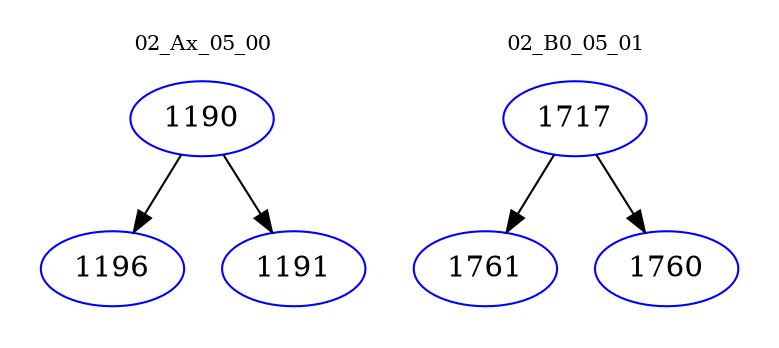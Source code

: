 digraph{
subgraph cluster_0 {
color = white
label = "02_Ax_05_00";
fontsize=10;
T0_1190 [label="1190", color="blue"]
T0_1190 -> T0_1196 [color="black"]
T0_1196 [label="1196", color="blue"]
T0_1190 -> T0_1191 [color="black"]
T0_1191 [label="1191", color="blue"]
}
subgraph cluster_1 {
color = white
label = "02_B0_05_01";
fontsize=10;
T1_1717 [label="1717", color="blue"]
T1_1717 -> T1_1761 [color="black"]
T1_1761 [label="1761", color="blue"]
T1_1717 -> T1_1760 [color="black"]
T1_1760 [label="1760", color="blue"]
}
}
